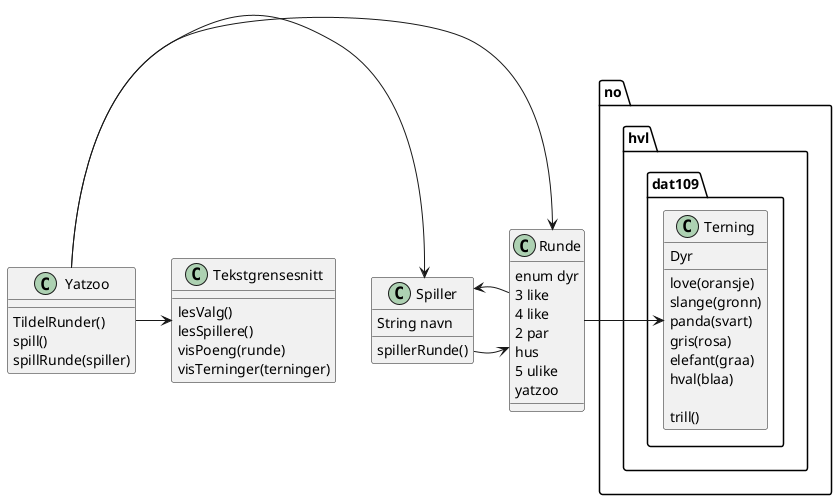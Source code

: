 @startuml

class Yatzoo{
TildelRunder()
spill()
spillRunde(spiller)
}

class Tekstgrensesnitt {
    lesValg()
    lesSpillere()
    visPoeng(runde)
    visTerninger(terninger)
}

class Spiller{
String navn
spillerRunde()
}

class Runde{
enum dyr
3 like
4 like
2 par
hus
5 ulike
yatzoo
}

class no.hvl.dat109.Terning{
Dyr
love(oransje)
slange(gronn)
panda(svart)
gris(rosa)
elefant(graa)
hval(blaa)

trill()
}

Yatzoo -> Spiller
Yatzoo -> Tekstgrensesnitt
Yatzoo -> Runde
Spiller -> Runde
Runde -> no.hvl.dat109.Terning
Runde -> Spiller



@enduml